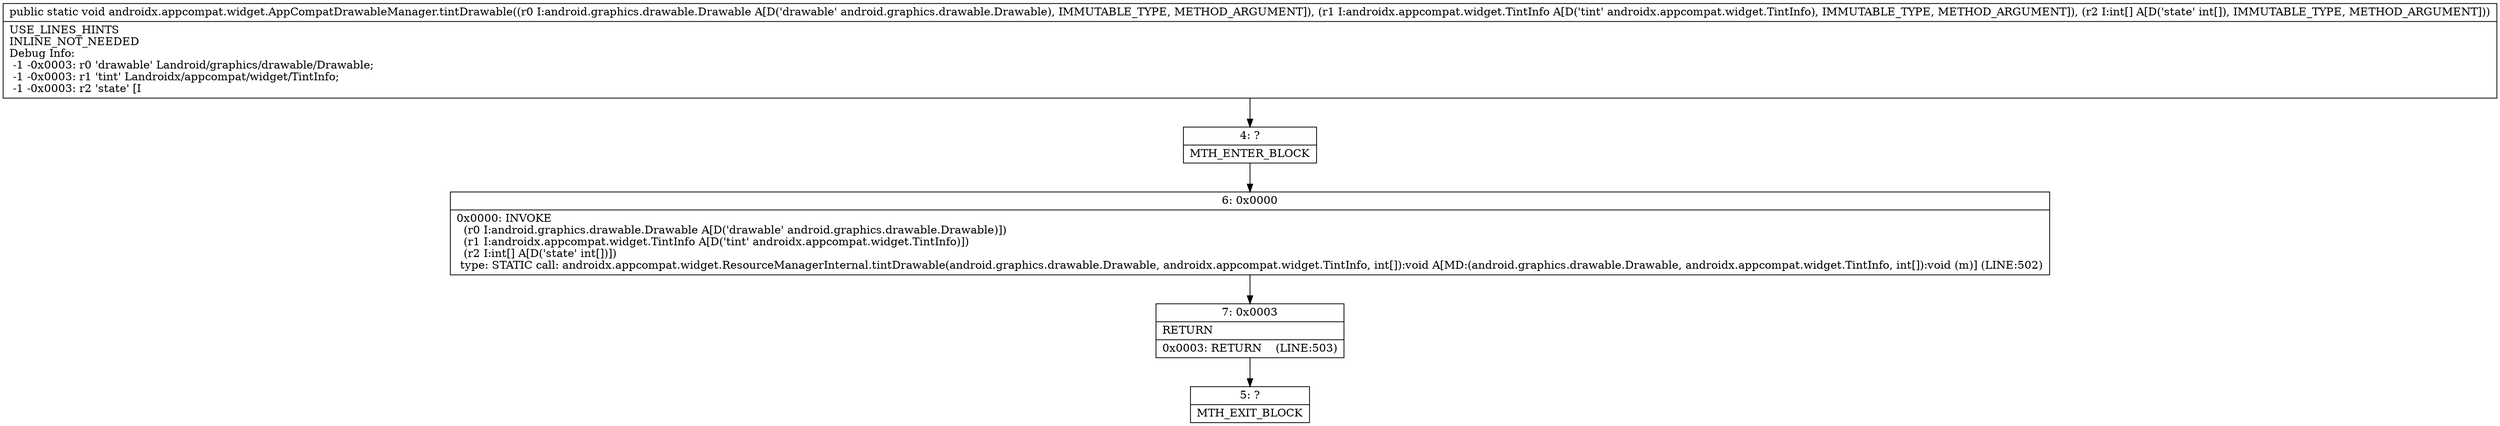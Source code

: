 digraph "CFG forandroidx.appcompat.widget.AppCompatDrawableManager.tintDrawable(Landroid\/graphics\/drawable\/Drawable;Landroidx\/appcompat\/widget\/TintInfo;[I)V" {
Node_4 [shape=record,label="{4\:\ ?|MTH_ENTER_BLOCK\l}"];
Node_6 [shape=record,label="{6\:\ 0x0000|0x0000: INVOKE  \l  (r0 I:android.graphics.drawable.Drawable A[D('drawable' android.graphics.drawable.Drawable)])\l  (r1 I:androidx.appcompat.widget.TintInfo A[D('tint' androidx.appcompat.widget.TintInfo)])\l  (r2 I:int[] A[D('state' int[])])\l type: STATIC call: androidx.appcompat.widget.ResourceManagerInternal.tintDrawable(android.graphics.drawable.Drawable, androidx.appcompat.widget.TintInfo, int[]):void A[MD:(android.graphics.drawable.Drawable, androidx.appcompat.widget.TintInfo, int[]):void (m)] (LINE:502)\l}"];
Node_7 [shape=record,label="{7\:\ 0x0003|RETURN\l|0x0003: RETURN    (LINE:503)\l}"];
Node_5 [shape=record,label="{5\:\ ?|MTH_EXIT_BLOCK\l}"];
MethodNode[shape=record,label="{public static void androidx.appcompat.widget.AppCompatDrawableManager.tintDrawable((r0 I:android.graphics.drawable.Drawable A[D('drawable' android.graphics.drawable.Drawable), IMMUTABLE_TYPE, METHOD_ARGUMENT]), (r1 I:androidx.appcompat.widget.TintInfo A[D('tint' androidx.appcompat.widget.TintInfo), IMMUTABLE_TYPE, METHOD_ARGUMENT]), (r2 I:int[] A[D('state' int[]), IMMUTABLE_TYPE, METHOD_ARGUMENT]))  | USE_LINES_HINTS\lINLINE_NOT_NEEDED\lDebug Info:\l  \-1 \-0x0003: r0 'drawable' Landroid\/graphics\/drawable\/Drawable;\l  \-1 \-0x0003: r1 'tint' Landroidx\/appcompat\/widget\/TintInfo;\l  \-1 \-0x0003: r2 'state' [I\l}"];
MethodNode -> Node_4;Node_4 -> Node_6;
Node_6 -> Node_7;
Node_7 -> Node_5;
}

